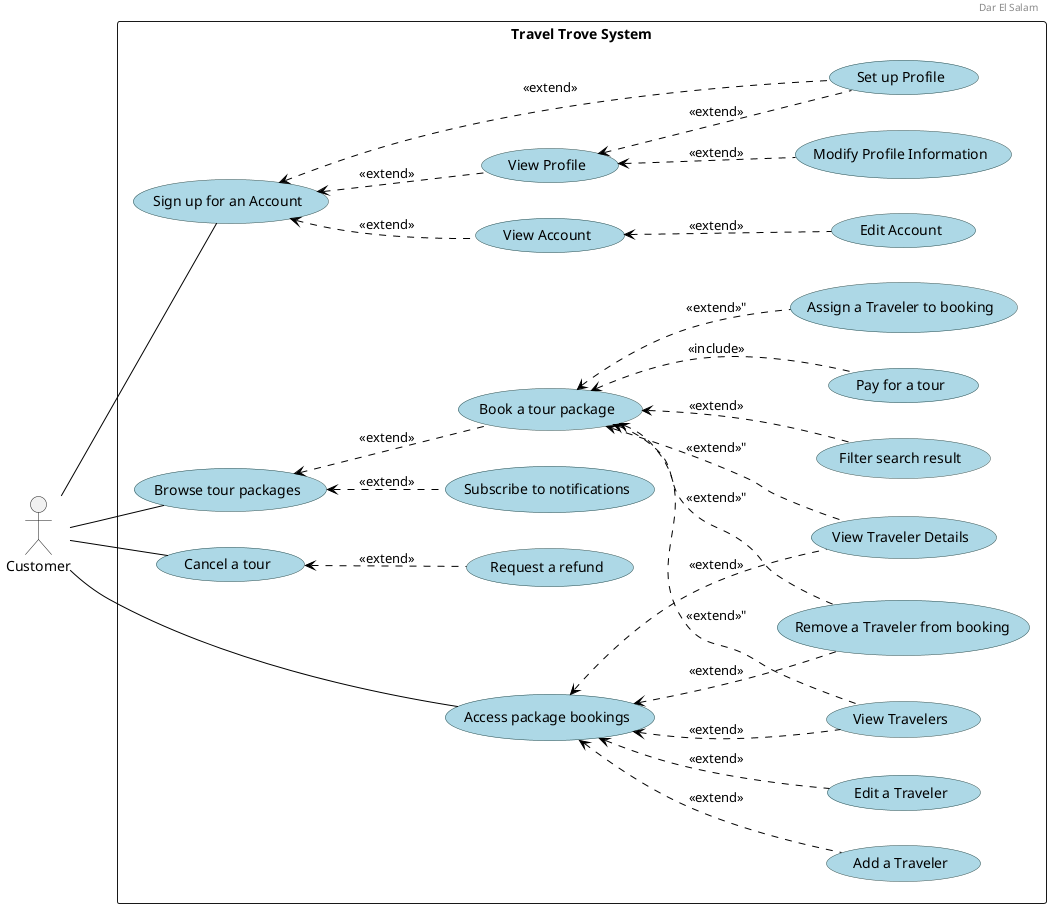 @startuml

left to right direction

' Add a header with left alignment
header
Dar El Salam
endheader

' Align the header text to the left
skinparam headerAlignment left

' Custom skin parameters for use cases
skinparam usecase {
    BackgroundColor lightblue
    BorderColor DarkSlateGray
    ArrowColor Black
}

actor "Customer" as Customer

rectangle "Travel Trove System" {

    usecase "Sign up for an Account"
    usecase "Set up Profile"
    usecase "View Account"
    usecase "Edit Account"
    usecase "View Profile"
    usecase "Modify Profile Information"

    usecase "Browse tour packages"
    usecase "Filter search result"
    usecase "Subscribe to notifications"

    usecase "Book a tour package"
    usecase "Pay for a tour"

    usecase "Cancel a tour"
    usecase "Request a refund"

    usecase "View Travelers"
    usecase "View Traveler Details"
    usecase "Add a Traveler"
    usecase "Edit a Traveler"
    usecase "Assign a Traveler to booking"
    usecase "Remove a Traveler from booking"

    usecase "Access package bookings"
}

"Sign up for an Account" <.. "Set up Profile" : <<extend>>
"Sign up for an Account" <.. "View Account" : <<extend>>
"View Account" <.. "Edit Account" : <<extend>>
"Browse tour packages" <.. "Book a tour package" : <<extend>>
"Browse tour packages" <.. "Subscribe to notifications" : <<extend>>
"Book a tour package" <.. "Filter search result" : <<extend>>
"Book a tour package" <.. "Pay for a tour" : <<include>>
"Cancel a tour" <.. "Request a refund" : <<extend>>
"Sign up for an Account" <.. "View Profile" : <<extend>>
"View Profile" <.. "Modify Profile Information" : <<extend>>
"View Profile" <.. "Set up Profile" : <<extend>>
"Access package bookings" <.. "View Travelers" : <<extend>>
"Access package bookings" <.. "View Traveler Details" : <<extend>>
"Access package bookings" <.. "Add a Traveler" : <<extend>>
"Access package bookings" <.. "Edit a Traveler" : <<extend>>
"Access package bookings" <.. "Remove a Traveler from booking" : <<extend>>
"Book a tour package" <.. "View Travelers" : <<extend>>"
"Book a tour package" <.. "View Traveler Details" : <<extend>>"
"Book a tour package" <.. "Remove a Traveler from booking" : <<extend>>"
"Book a tour package" <.. "Assign a Traveler to booking" : <<extend>>"

Customer -- "Sign up for an Account"
Customer -- "Browse tour packages"
Customer -- "Access package bookings"
Customer -- "Cancel a tour"

@enduml